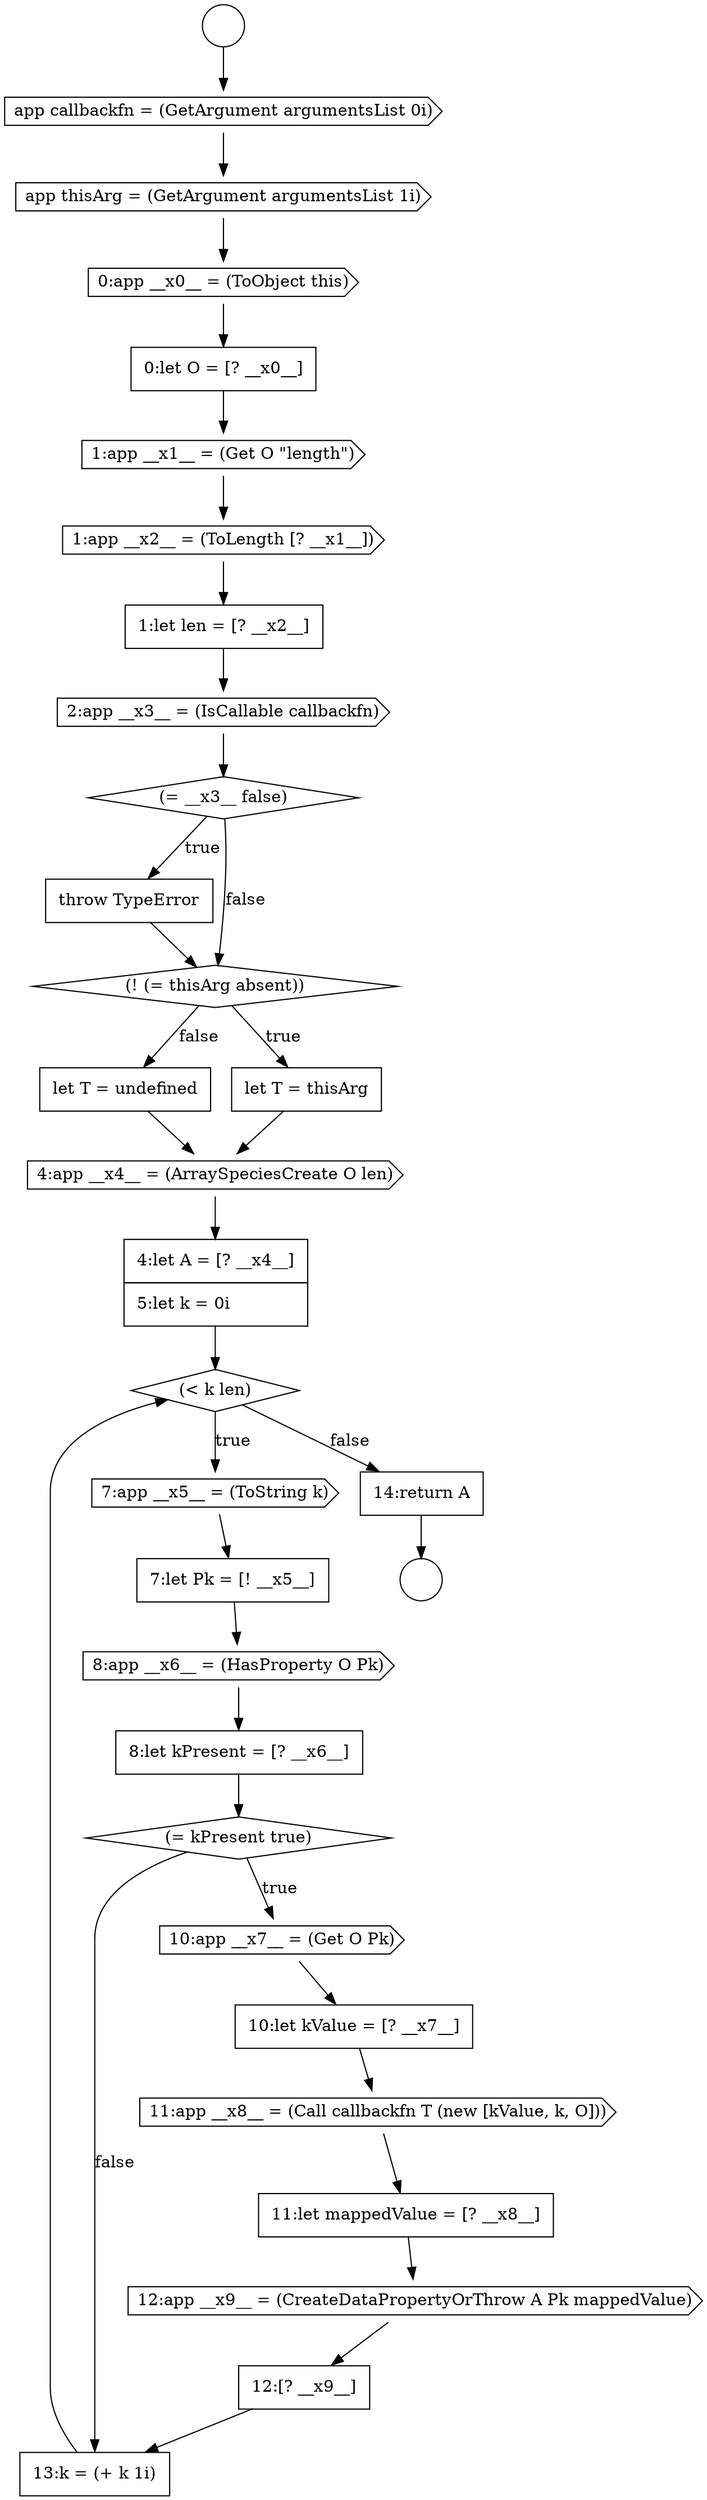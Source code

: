 digraph {
  node14895 [shape=circle label=" " color="black" fillcolor="white" style=filled]
  node14905 [shape=none, margin=0, label=<<font color="black">
    <table border="0" cellborder="1" cellspacing="0" cellpadding="10">
      <tr><td align="left">throw TypeError</td></tr>
    </table>
  </font>> color="black" fillcolor="white" style=filled]
  node14921 [shape=cds, label=<<font color="black">12:app __x9__ = (CreateDataPropertyOrThrow A Pk mappedValue)</font>> color="black" fillcolor="white" style=filled]
  node14894 [shape=circle label=" " color="black" fillcolor="white" style=filled]
  node14908 [shape=none, margin=0, label=<<font color="black">
    <table border="0" cellborder="1" cellspacing="0" cellpadding="10">
      <tr><td align="left">let T = undefined</td></tr>
    </table>
  </font>> color="black" fillcolor="white" style=filled]
  node14914 [shape=cds, label=<<font color="black">8:app __x6__ = (HasProperty O Pk)</font>> color="black" fillcolor="white" style=filled]
  node14897 [shape=cds, label=<<font color="black">app thisArg = (GetArgument argumentsList 1i)</font>> color="black" fillcolor="white" style=filled]
  node14918 [shape=none, margin=0, label=<<font color="black">
    <table border="0" cellborder="1" cellspacing="0" cellpadding="10">
      <tr><td align="left">10:let kValue = [? __x7__]</td></tr>
    </table>
  </font>> color="black" fillcolor="white" style=filled]
  node14915 [shape=none, margin=0, label=<<font color="black">
    <table border="0" cellborder="1" cellspacing="0" cellpadding="10">
      <tr><td align="left">8:let kPresent = [? __x6__]</td></tr>
    </table>
  </font>> color="black" fillcolor="white" style=filled]
  node14898 [shape=cds, label=<<font color="black">0:app __x0__ = (ToObject this)</font>> color="black" fillcolor="white" style=filled]
  node14906 [shape=diamond, label=<<font color="black">(! (= thisArg absent))</font>> color="black" fillcolor="white" style=filled]
  node14922 [shape=none, margin=0, label=<<font color="black">
    <table border="0" cellborder="1" cellspacing="0" cellpadding="10">
      <tr><td align="left">12:[? __x9__]</td></tr>
    </table>
  </font>> color="black" fillcolor="white" style=filled]
  node14912 [shape=cds, label=<<font color="black">7:app __x5__ = (ToString k)</font>> color="black" fillcolor="white" style=filled]
  node14909 [shape=cds, label=<<font color="black">4:app __x4__ = (ArraySpeciesCreate O len)</font>> color="black" fillcolor="white" style=filled]
  node14923 [shape=none, margin=0, label=<<font color="black">
    <table border="0" cellborder="1" cellspacing="0" cellpadding="10">
      <tr><td align="left">13:k = (+ k 1i)</td></tr>
    </table>
  </font>> color="black" fillcolor="white" style=filled]
  node14913 [shape=none, margin=0, label=<<font color="black">
    <table border="0" cellborder="1" cellspacing="0" cellpadding="10">
      <tr><td align="left">7:let Pk = [! __x5__]</td></tr>
    </table>
  </font>> color="black" fillcolor="white" style=filled]
  node14904 [shape=diamond, label=<<font color="black">(= __x3__ false)</font>> color="black" fillcolor="white" style=filled]
  node14917 [shape=cds, label=<<font color="black">10:app __x7__ = (Get O Pk)</font>> color="black" fillcolor="white" style=filled]
  node14900 [shape=cds, label=<<font color="black">1:app __x1__ = (Get O &quot;length&quot;)</font>> color="black" fillcolor="white" style=filled]
  node14911 [shape=diamond, label=<<font color="black">(&lt; k len)</font>> color="black" fillcolor="white" style=filled]
  node14901 [shape=cds, label=<<font color="black">1:app __x2__ = (ToLength [? __x1__])</font>> color="black" fillcolor="white" style=filled]
  node14907 [shape=none, margin=0, label=<<font color="black">
    <table border="0" cellborder="1" cellspacing="0" cellpadding="10">
      <tr><td align="left">let T = thisArg</td></tr>
    </table>
  </font>> color="black" fillcolor="white" style=filled]
  node14910 [shape=none, margin=0, label=<<font color="black">
    <table border="0" cellborder="1" cellspacing="0" cellpadding="10">
      <tr><td align="left">4:let A = [? __x4__]</td></tr>
      <tr><td align="left">5:let k = 0i</td></tr>
    </table>
  </font>> color="black" fillcolor="white" style=filled]
  node14902 [shape=none, margin=0, label=<<font color="black">
    <table border="0" cellborder="1" cellspacing="0" cellpadding="10">
      <tr><td align="left">1:let len = [? __x2__]</td></tr>
    </table>
  </font>> color="black" fillcolor="white" style=filled]
  node14919 [shape=cds, label=<<font color="black">11:app __x8__ = (Call callbackfn T (new [kValue, k, O]))</font>> color="black" fillcolor="white" style=filled]
  node14916 [shape=diamond, label=<<font color="black">(= kPresent true)</font>> color="black" fillcolor="white" style=filled]
  node14896 [shape=cds, label=<<font color="black">app callbackfn = (GetArgument argumentsList 0i)</font>> color="black" fillcolor="white" style=filled]
  node14924 [shape=none, margin=0, label=<<font color="black">
    <table border="0" cellborder="1" cellspacing="0" cellpadding="10">
      <tr><td align="left">14:return A</td></tr>
    </table>
  </font>> color="black" fillcolor="white" style=filled]
  node14903 [shape=cds, label=<<font color="black">2:app __x3__ = (IsCallable callbackfn)</font>> color="black" fillcolor="white" style=filled]
  node14899 [shape=none, margin=0, label=<<font color="black">
    <table border="0" cellborder="1" cellspacing="0" cellpadding="10">
      <tr><td align="left">0:let O = [? __x0__]</td></tr>
    </table>
  </font>> color="black" fillcolor="white" style=filled]
  node14920 [shape=none, margin=0, label=<<font color="black">
    <table border="0" cellborder="1" cellspacing="0" cellpadding="10">
      <tr><td align="left">11:let mappedValue = [? __x8__]</td></tr>
    </table>
  </font>> color="black" fillcolor="white" style=filled]
  node14914 -> node14915 [ color="black"]
  node14907 -> node14909 [ color="black"]
  node14924 -> node14895 [ color="black"]
  node14913 -> node14914 [ color="black"]
  node14898 -> node14899 [ color="black"]
  node14902 -> node14903 [ color="black"]
  node14916 -> node14917 [label=<<font color="black">true</font>> color="black"]
  node14916 -> node14923 [label=<<font color="black">false</font>> color="black"]
  node14904 -> node14905 [label=<<font color="black">true</font>> color="black"]
  node14904 -> node14906 [label=<<font color="black">false</font>> color="black"]
  node14912 -> node14913 [ color="black"]
  node14903 -> node14904 [ color="black"]
  node14900 -> node14901 [ color="black"]
  node14899 -> node14900 [ color="black"]
  node14922 -> node14923 [ color="black"]
  node14894 -> node14896 [ color="black"]
  node14896 -> node14897 [ color="black"]
  node14921 -> node14922 [ color="black"]
  node14909 -> node14910 [ color="black"]
  node14920 -> node14921 [ color="black"]
  node14897 -> node14898 [ color="black"]
  node14919 -> node14920 [ color="black"]
  node14905 -> node14906 [ color="black"]
  node14908 -> node14909 [ color="black"]
  node14923 -> node14911 [ color="black"]
  node14910 -> node14911 [ color="black"]
  node14911 -> node14912 [label=<<font color="black">true</font>> color="black"]
  node14911 -> node14924 [label=<<font color="black">false</font>> color="black"]
  node14901 -> node14902 [ color="black"]
  node14906 -> node14907 [label=<<font color="black">true</font>> color="black"]
  node14906 -> node14908 [label=<<font color="black">false</font>> color="black"]
  node14915 -> node14916 [ color="black"]
  node14917 -> node14918 [ color="black"]
  node14918 -> node14919 [ color="black"]
}
